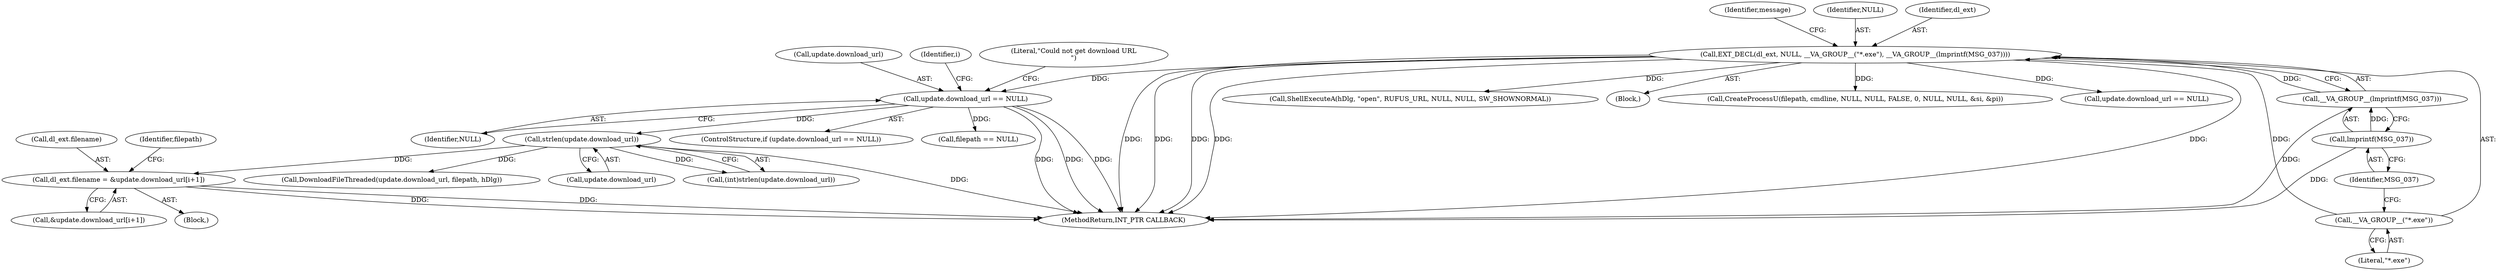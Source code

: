 digraph "0_rufus_c3c39f7f8a11f612c4ebf7affce25ec6928eb1cb_1@array" {
"1000453" [label="(Call,dl_ext.filename = &update.download_url[i+1])"];
"1000436" [label="(Call,strlen(update.download_url))"];
"1000422" [label="(Call,update.download_url == NULL)"];
"1000129" [label="(Call,EXT_DECL(dl_ext, NULL, __VA_GROUP__(\"*.exe\"), __VA_GROUP__(lmprintf(MSG_037))))"];
"1000132" [label="(Call,__VA_GROUP__(\"*.exe\"))"];
"1000134" [label="(Call,__VA_GROUP__(lmprintf(MSG_037)))"];
"1000135" [label="(Call,lmprintf(MSG_037))"];
"1000327" [label="(Call,ShellExecuteA(hDlg, \"open\", RUFUS_URL, NULL, NULL, SW_SHOWNORMAL))"];
"1000457" [label="(Call,&update.download_url[i+1])"];
"1000138" [label="(Identifier,message)"];
"1000436" [label="(Call,strlen(update.download_url))"];
"1000136" [label="(Identifier,MSG_037)"];
"1000466" [label="(Identifier,filepath)"];
"1000129" [label="(Call,EXT_DECL(dl_ext, NULL, __VA_GROUP__(\"*.exe\"), __VA_GROUP__(lmprintf(MSG_037))))"];
"1000135" [label="(Call,lmprintf(MSG_037))"];
"1000422" [label="(Call,update.download_url == NULL)"];
"1000421" [label="(ControlStructure,if (update.download_url == NULL))"];
"1000111" [label="(Block,)"];
"1000131" [label="(Identifier,NULL)"];
"1000382" [label="(Call,CreateProcessU(filepath, cmdline, NULL, NULL, FALSE, 0, NULL, NULL, &si, &pi))"];
"1000133" [label="(Literal,\"*.exe\")"];
"1000134" [label="(Call,__VA_GROUP__(lmprintf(MSG_037)))"];
"1000429" [label="(Literal,\"Could not get download URL\n\")"];
"1000423" [label="(Call,update.download_url)"];
"1000433" [label="(Identifier,i)"];
"1000132" [label="(Call,__VA_GROUP__(\"*.exe\"))"];
"1000437" [label="(Call,update.download_url)"];
"1000561" [label="(MethodReturn,INT_PTR CALLBACK)"];
"1000453" [label="(Call,dl_ext.filename = &update.download_url[i+1])"];
"1000474" [label="(Call,filepath == NULL)"];
"1000130" [label="(Identifier,dl_ext)"];
"1000250" [label="(Call,update.download_url == NULL)"];
"1000454" [label="(Call,dl_ext.filename)"];
"1000338" [label="(Block,)"];
"1000434" [label="(Call,(int)strlen(update.download_url))"];
"1000490" [label="(Call,DownloadFileThreaded(update.download_url, filepath, hDlg))"];
"1000426" [label="(Identifier,NULL)"];
"1000453" -> "1000338"  [label="AST: "];
"1000453" -> "1000457"  [label="CFG: "];
"1000454" -> "1000453"  [label="AST: "];
"1000457" -> "1000453"  [label="AST: "];
"1000466" -> "1000453"  [label="CFG: "];
"1000453" -> "1000561"  [label="DDG: "];
"1000453" -> "1000561"  [label="DDG: "];
"1000436" -> "1000453"  [label="DDG: "];
"1000436" -> "1000434"  [label="AST: "];
"1000436" -> "1000437"  [label="CFG: "];
"1000437" -> "1000436"  [label="AST: "];
"1000434" -> "1000436"  [label="CFG: "];
"1000436" -> "1000561"  [label="DDG: "];
"1000436" -> "1000434"  [label="DDG: "];
"1000422" -> "1000436"  [label="DDG: "];
"1000436" -> "1000490"  [label="DDG: "];
"1000422" -> "1000421"  [label="AST: "];
"1000422" -> "1000426"  [label="CFG: "];
"1000423" -> "1000422"  [label="AST: "];
"1000426" -> "1000422"  [label="AST: "];
"1000429" -> "1000422"  [label="CFG: "];
"1000433" -> "1000422"  [label="CFG: "];
"1000422" -> "1000561"  [label="DDG: "];
"1000422" -> "1000561"  [label="DDG: "];
"1000422" -> "1000561"  [label="DDG: "];
"1000129" -> "1000422"  [label="DDG: "];
"1000422" -> "1000474"  [label="DDG: "];
"1000129" -> "1000111"  [label="AST: "];
"1000129" -> "1000134"  [label="CFG: "];
"1000130" -> "1000129"  [label="AST: "];
"1000131" -> "1000129"  [label="AST: "];
"1000132" -> "1000129"  [label="AST: "];
"1000134" -> "1000129"  [label="AST: "];
"1000138" -> "1000129"  [label="CFG: "];
"1000129" -> "1000561"  [label="DDG: "];
"1000129" -> "1000561"  [label="DDG: "];
"1000129" -> "1000561"  [label="DDG: "];
"1000129" -> "1000561"  [label="DDG: "];
"1000129" -> "1000561"  [label="DDG: "];
"1000132" -> "1000129"  [label="DDG: "];
"1000134" -> "1000129"  [label="DDG: "];
"1000129" -> "1000250"  [label="DDG: "];
"1000129" -> "1000327"  [label="DDG: "];
"1000129" -> "1000382"  [label="DDG: "];
"1000132" -> "1000133"  [label="CFG: "];
"1000133" -> "1000132"  [label="AST: "];
"1000136" -> "1000132"  [label="CFG: "];
"1000134" -> "1000135"  [label="CFG: "];
"1000135" -> "1000134"  [label="AST: "];
"1000134" -> "1000561"  [label="DDG: "];
"1000135" -> "1000134"  [label="DDG: "];
"1000135" -> "1000136"  [label="CFG: "];
"1000136" -> "1000135"  [label="AST: "];
"1000135" -> "1000561"  [label="DDG: "];
}
